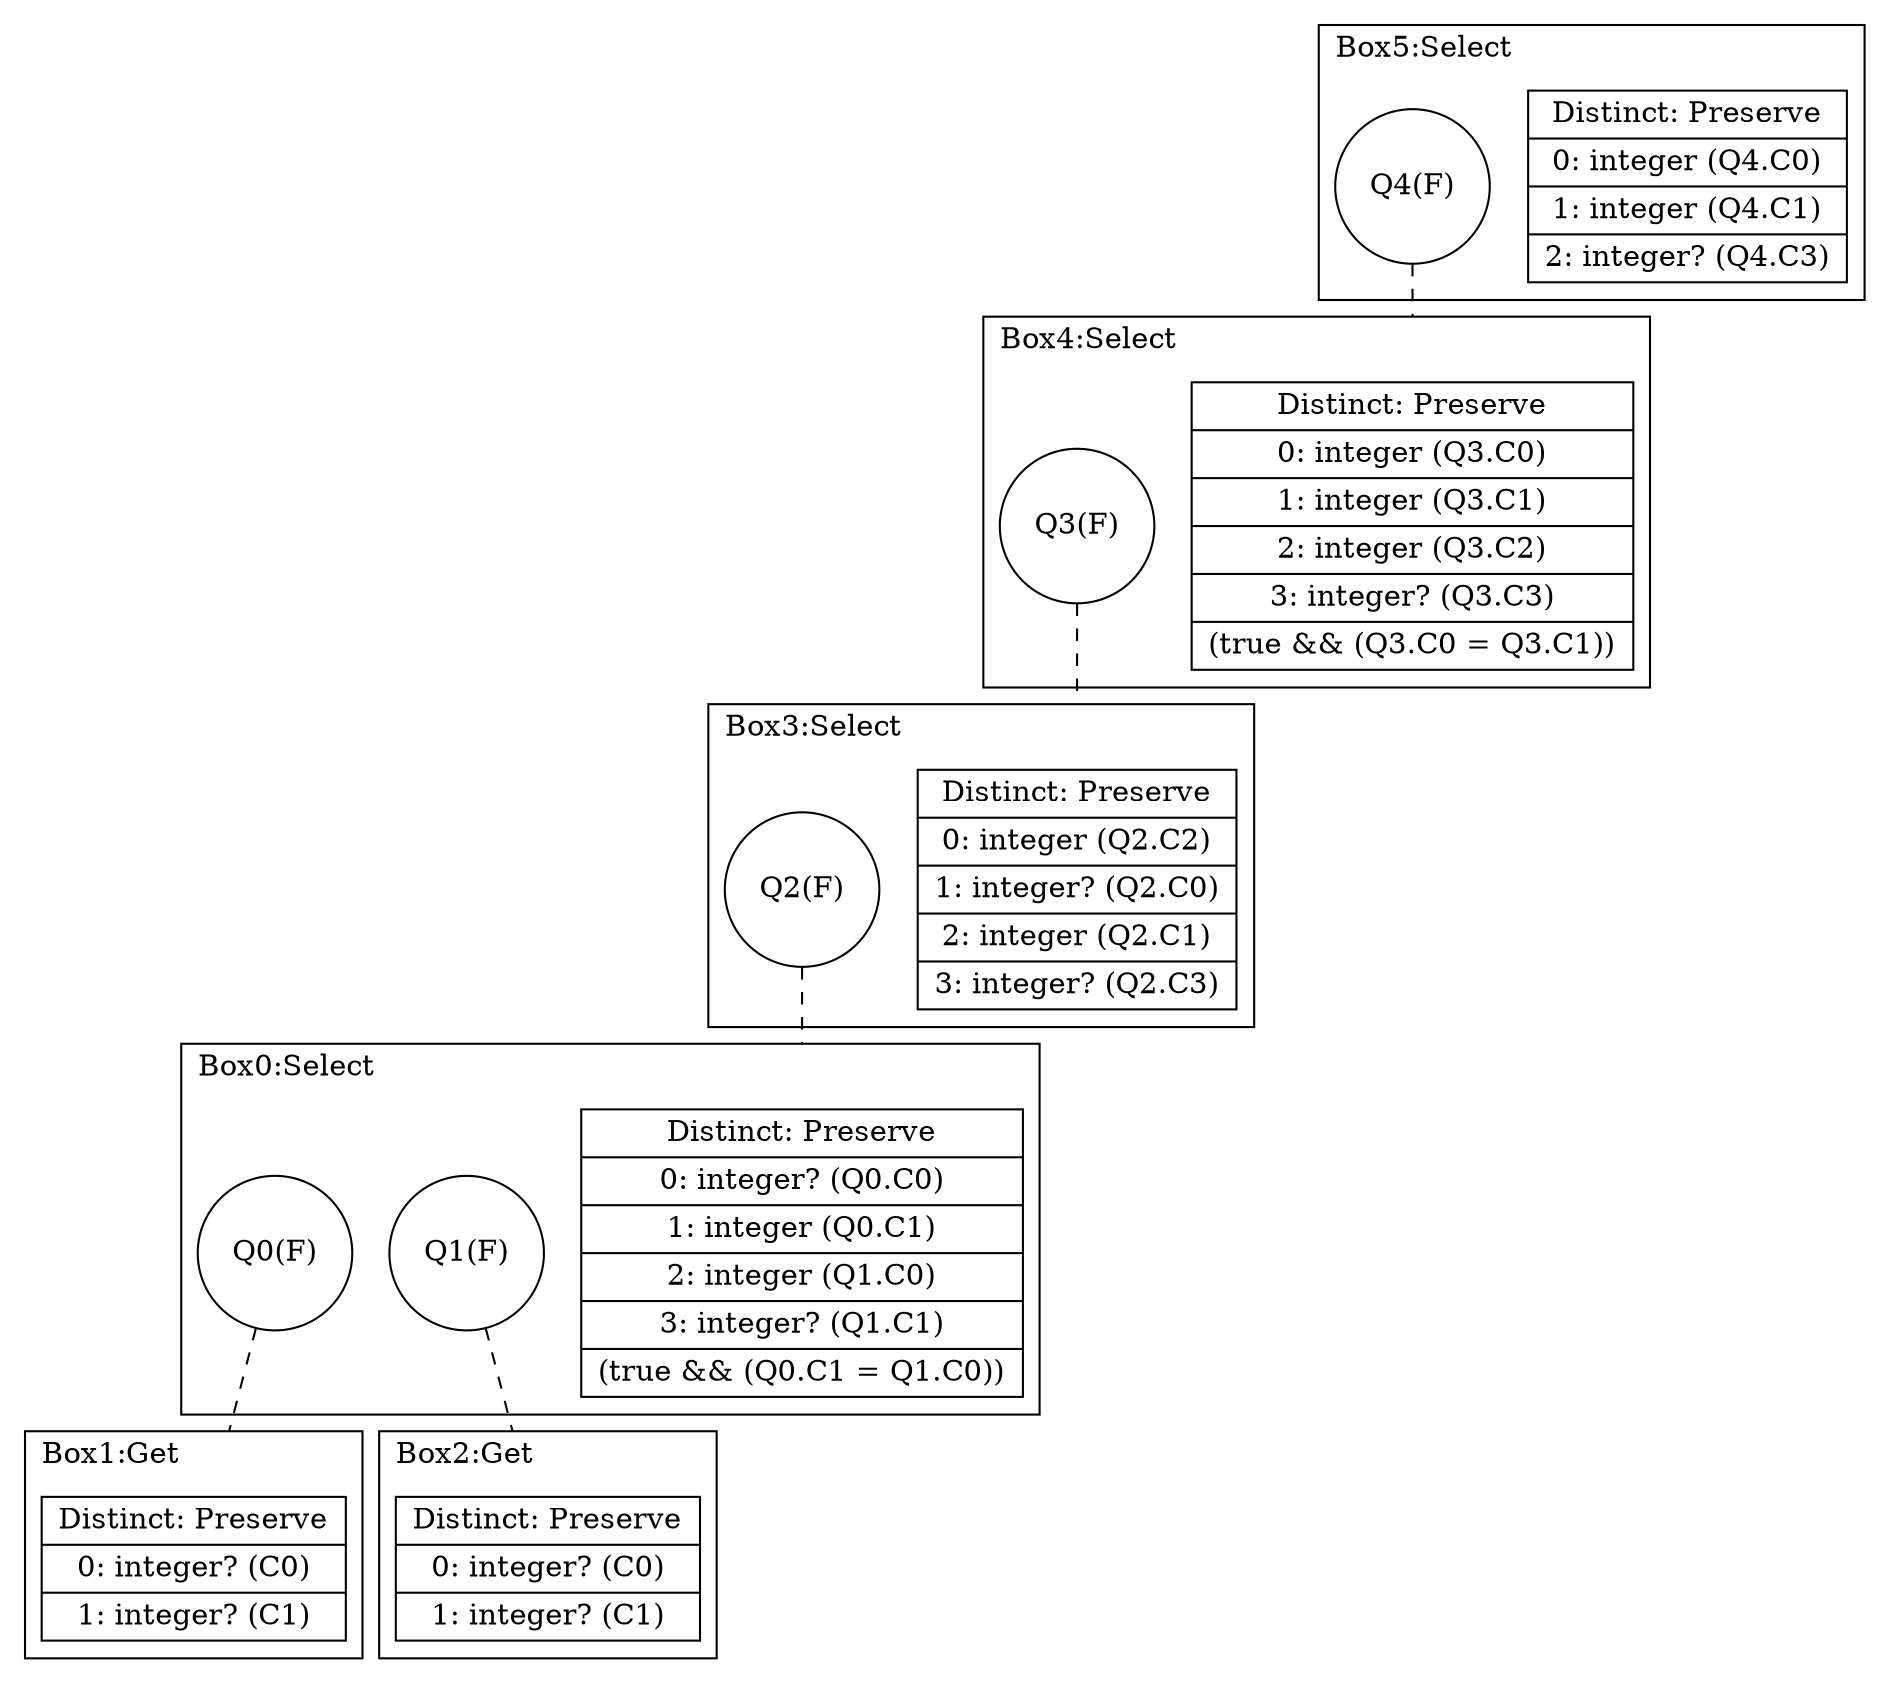digraph G {
    compound = true
    labeljust = l
    label = ""
    node [ shape = box ]
    subgraph cluster5 {
        label = "Box5:Select"
        boxhead5 [ shape = record, label = "{ Distinct: Preserve| 0: integer (Q4.C0)| 1: integer (Q4.C1)| 2: integer? (Q4.C3) }" ]
        {
            rank = same
            node [ shape = circle ]
            Q4 [ label = "Q4(F)" ]
        }
    }
    subgraph cluster4 {
        label = "Box4:Select"
        boxhead4 [ shape = record, label = "{ Distinct: Preserve| 0: integer (Q3.C0)| 1: integer (Q3.C1)| 2: integer (Q3.C2)| 3: integer? (Q3.C3)| (true && (Q3.C0 = Q3.C1)) }" ]
        {
            rank = same
            node [ shape = circle ]
            Q3 [ label = "Q3(F)" ]
        }
    }
    subgraph cluster3 {
        label = "Box3:Select"
        boxhead3 [ shape = record, label = "{ Distinct: Preserve| 0: integer (Q2.C2)| 1: integer? (Q2.C0)| 2: integer (Q2.C1)| 3: integer? (Q2.C3) }" ]
        {
            rank = same
            node [ shape = circle ]
            Q2 [ label = "Q2(F)" ]
        }
    }
    subgraph cluster0 {
        label = "Box0:Select"
        boxhead0 [ shape = record, label = "{ Distinct: Preserve| 0: integer? (Q0.C0)| 1: integer (Q0.C1)| 2: integer (Q1.C0)| 3: integer? (Q1.C1)| (true && (Q0.C1 = Q1.C0)) }" ]
        {
            rank = same
            node [ shape = circle ]
            Q0 [ label = "Q0(F)" ]
            Q1 [ label = "Q1(F)" ]
        }
    }
    subgraph cluster1 {
        label = "Box1:Get"
        boxhead1 [ shape = record, label = "{ Distinct: Preserve| 0: integer? (C0)| 1: integer? (C1) }" ]
        {
            rank = same
        }
    }
    subgraph cluster2 {
        label = "Box2:Get"
        boxhead2 [ shape = record, label = "{ Distinct: Preserve| 0: integer? (C0)| 1: integer? (C1) }" ]
        {
            rank = same
        }
    }
    edge [ arrowhead = none, style = dashed ]
    Q4 -> boxhead4 [ lhead = cluster4 ]
    Q3 -> boxhead3 [ lhead = cluster3 ]
    Q2 -> boxhead0 [ lhead = cluster0 ]
    Q0 -> boxhead1 [ lhead = cluster1 ]
    Q1 -> boxhead2 [ lhead = cluster2 ]
}
